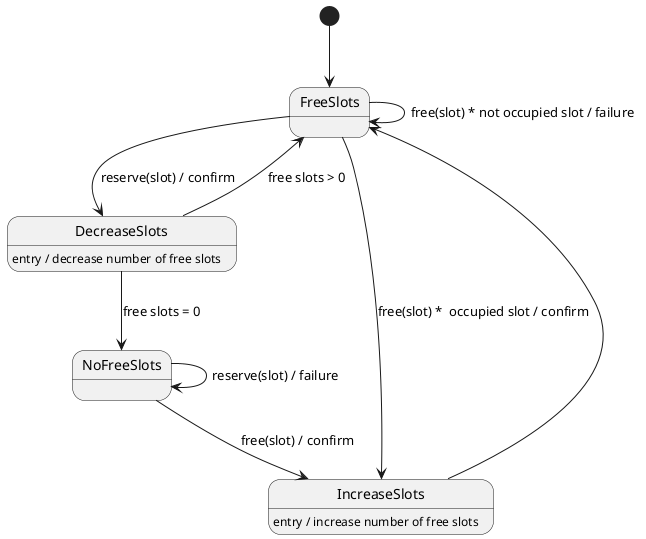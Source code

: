 @startuml state_diagram


[*] --> FreeSlots

FreeSlots --> DecreaseSlots             : reserve(slot) / confirm
FreeSlots --> IncreaseSlots             : free(slot) *  occupied slot / confirm
FreeSlots --> FreeSlots                 : free(slot) * not occupied slot / failure

DecreaseSlots --> FreeSlots             : free slots > 0
DecreaseSlots --> NoFreeSlots           : free slots = 0

IncreaseSlots --> FreeSlots

NoFreeSlots --> IncreaseSlots           : free(slot) / confirm
NoFreeSlots --> NoFreeSlots             : reserve(slot) / failure

DecreaseSlots                           : entry / decrease number of free slots
IncreaseSlots                           : entry / increase number of free slots

@enduml
